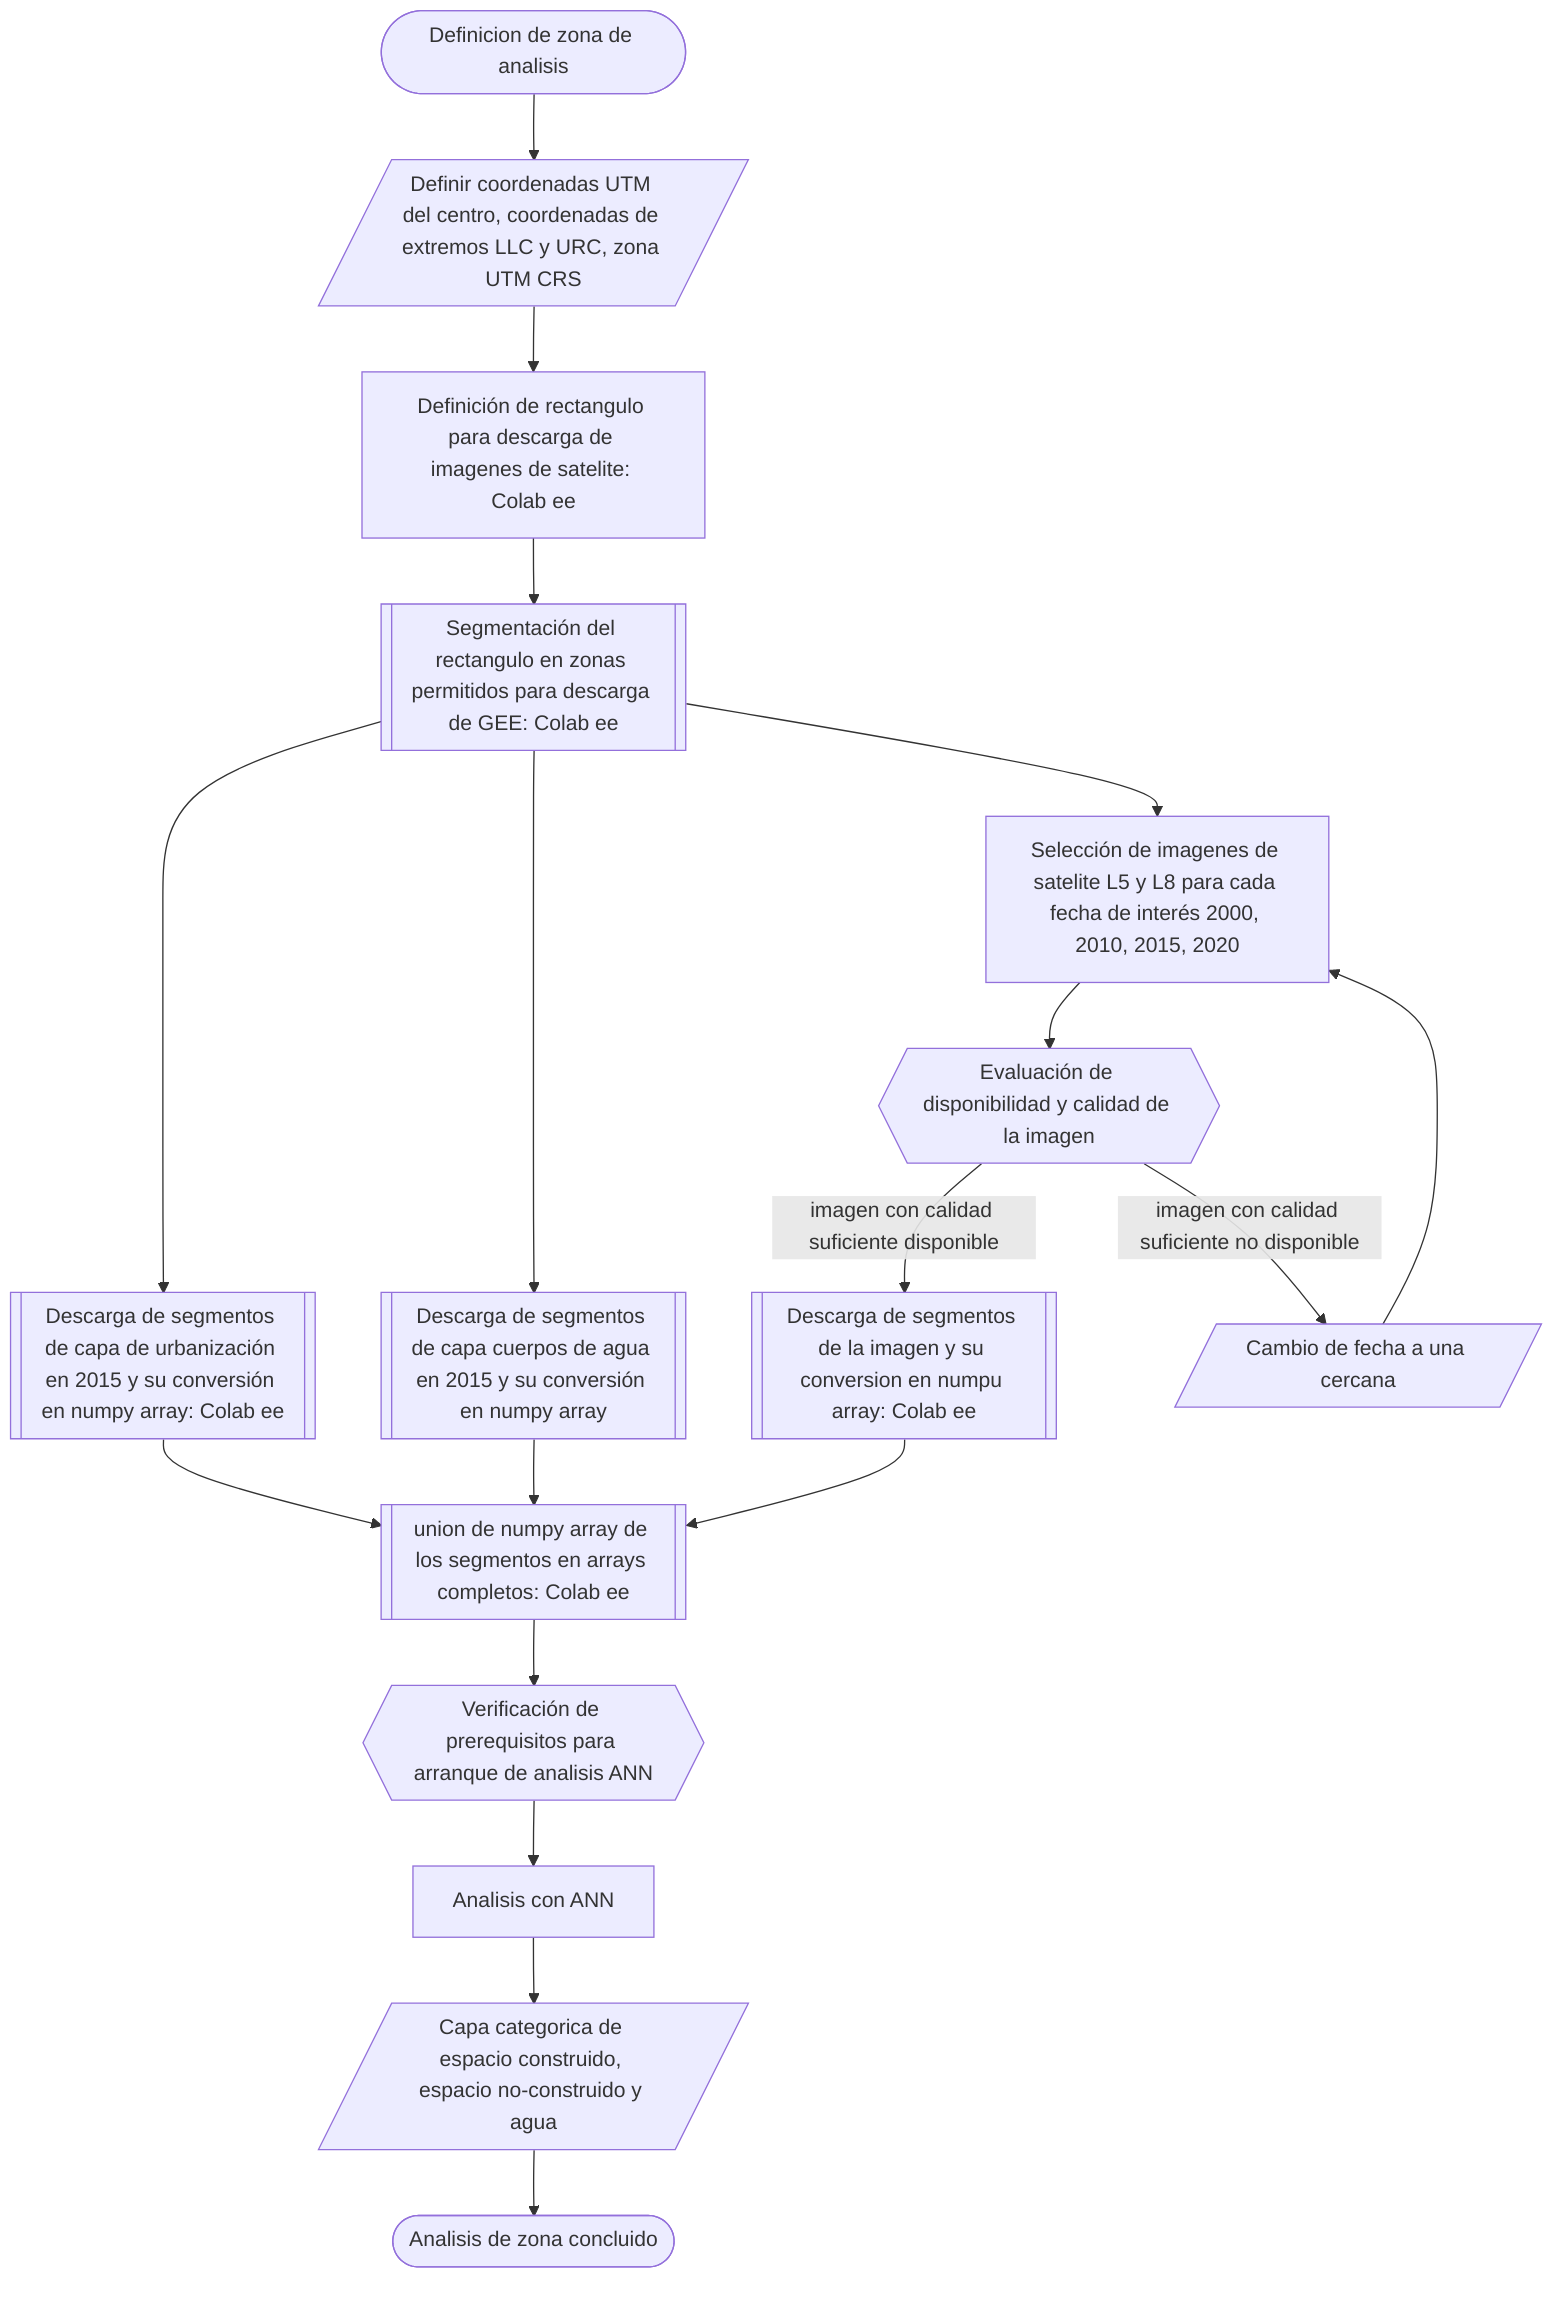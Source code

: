 flowchart TD
  A1([Definicion de zona de analisis])-->B1
  B1[/Definir coordenadas UTM del centro, coordenadas de extremos LLC y URC, zona UTM CRS/]-->C1
  C1[Definición de rectangulo para descarga de imagenes de satelite: Colab ee]-->C2
  C2[[Segmentación del rectangulo en zonas permitidos para descarga de GEE: Colab ee]]-->D1
  C2-->C3
  C2-->C4
  C3[[Descarga de segmentos de capa de urbanización en 2015 y su conversión en numpy array: Colab ee]]-->E2
  C4[[Descarga de segmentos de capa cuerpos de agua en 2015 y su conversión en numpy array]]-->E2
  D1[Selección de imagenes de satelite L5 y L8 para cada fecha de interés 2000, 2010, 2015, 2020]-->D2
  D2{{Evaluación de disponibilidad y calidad de la imagen}}
  D2--imagen con calidad suficiente disponible-->E1
  D2--imagen con calidad suficiente no disponible-->D3
  D3[/Cambio de fecha a una cercana/]-->D1
  E1[[Descarga de segmentos de la imagen y su conversion en numpu array: Colab ee]]-->E2
  E2[[union de numpy array de los segmentos en arrays completos: Colab ee]]-->J1
  J1{{Verificación de prerequisitos para arranque de analisis ANN}}-->K1
  K1[Analisis con ANN]-->M1
  M1[/Capa categorica de espacio construido, espacio no-construido y agua/]-->Z1
  Z1([Analisis de zona concluido])